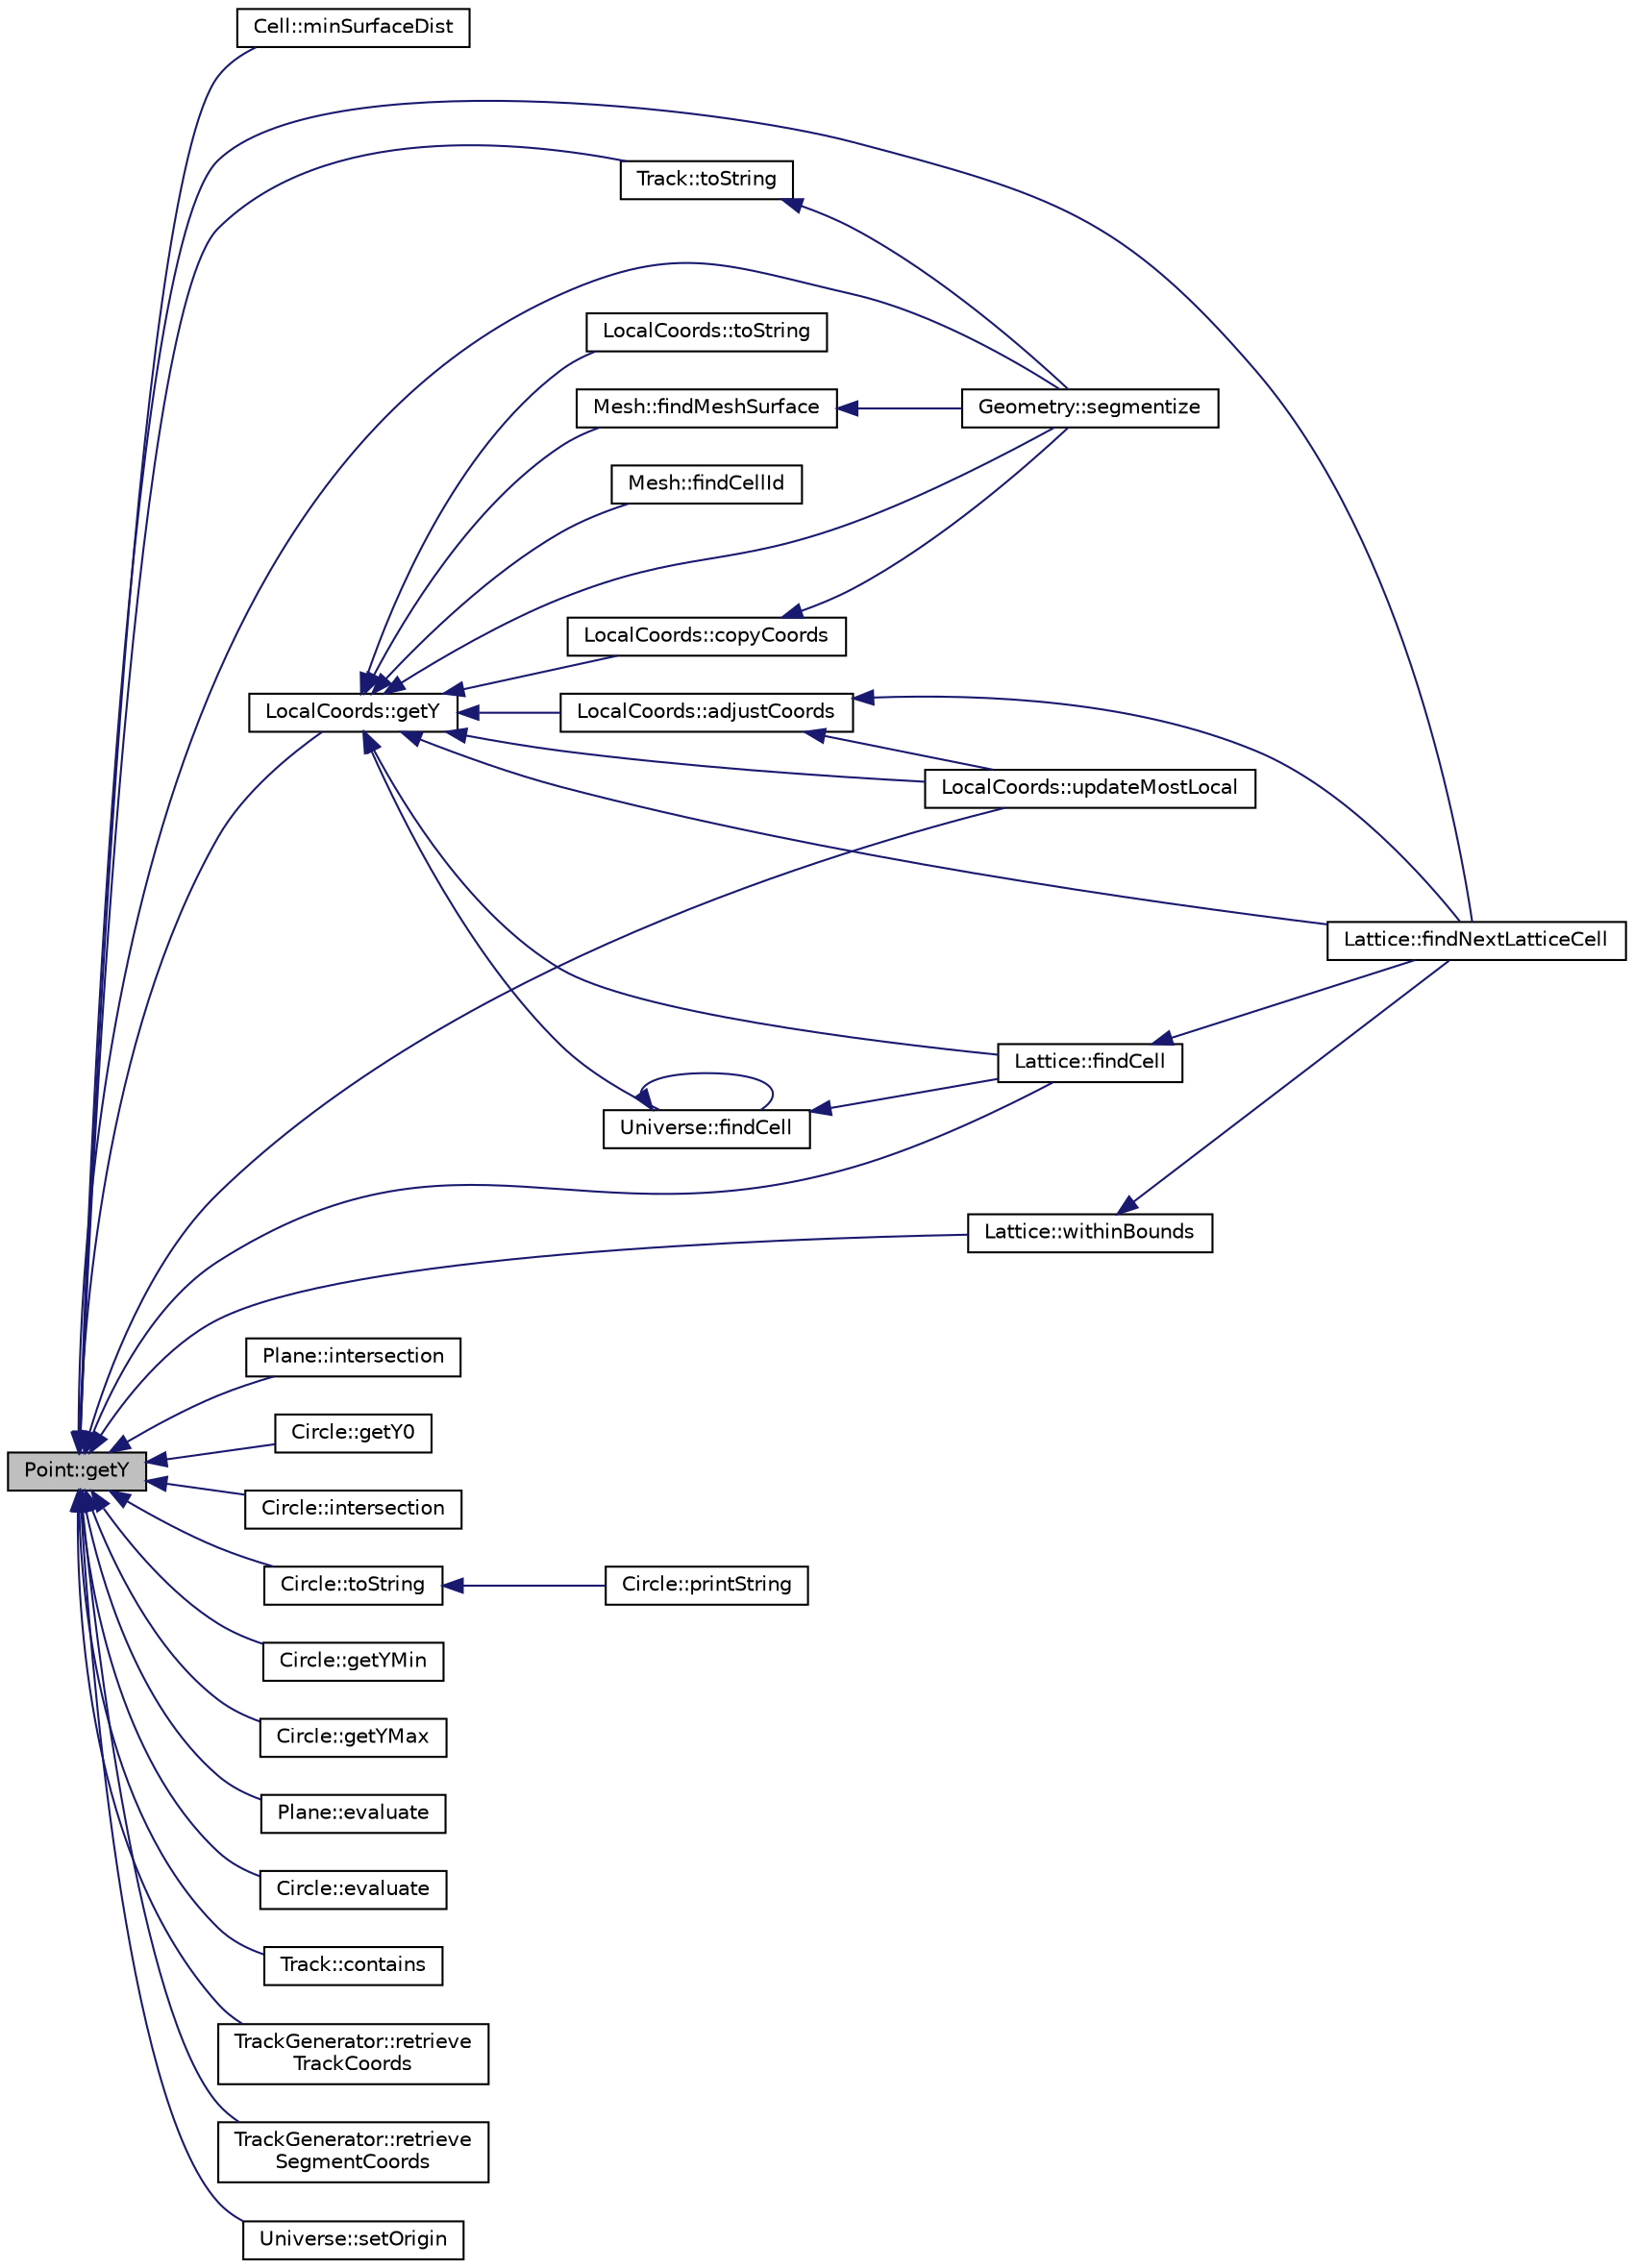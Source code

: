 digraph "Point::getY"
{
  edge [fontname="Helvetica",fontsize="10",labelfontname="Helvetica",labelfontsize="10"];
  node [fontname="Helvetica",fontsize="10",shape=record];
  rankdir="LR";
  Node1 [label="Point::getY",height=0.2,width=0.4,color="black", fillcolor="grey75", style="filled" fontcolor="black"];
  Node1 -> Node2 [dir="back",color="midnightblue",fontsize="10",style="solid",fontname="Helvetica"];
  Node2 [label="Cell::minSurfaceDist",height=0.2,width=0.4,color="black", fillcolor="white", style="filled",URL="$classCell.html#adf41aafa99278a759d8d6ae826c7330e",tooltip="Computes the minimum distance to a Surface from a Point with a given trajectory at a certain angle..."];
  Node1 -> Node3 [dir="back",color="midnightblue",fontsize="10",style="solid",fontname="Helvetica"];
  Node3 [label="Geometry::segmentize",height=0.2,width=0.4,color="black", fillcolor="white", style="filled",URL="$classGeometry.html#a21a092d997179d6bea6c66f592faa6de",tooltip="This method performs ray tracing to create Track segments within each flat source region in the Geome..."];
  Node1 -> Node4 [dir="back",color="midnightblue",fontsize="10",style="solid",fontname="Helvetica"];
  Node4 [label="LocalCoords::getY",height=0.2,width=0.4,color="black", fillcolor="white", style="filled",URL="$classLocalCoords.html#ac2ca0a99b00c2aa5784ff82fba2a3618",tooltip="Returns the y-coordinate for this LocalCoords location."];
  Node4 -> Node3 [dir="back",color="midnightblue",fontsize="10",style="solid",fontname="Helvetica"];
  Node4 -> Node5 [dir="back",color="midnightblue",fontsize="10",style="solid",fontname="Helvetica"];
  Node5 [label="LocalCoords::adjustCoords",height=0.2,width=0.4,color="black", fillcolor="white", style="filled",URL="$classLocalCoords.html#a9a554dc0de187957849d1577cba7a277",tooltip="Translate all of the x,y coordinates for each LocalCoords object in the linked list."];
  Node5 -> Node6 [dir="back",color="midnightblue",fontsize="10",style="solid",fontname="Helvetica"];
  Node6 [label="LocalCoords::updateMostLocal",height=0.2,width=0.4,color="black", fillcolor="white", style="filled",URL="$classLocalCoords.html#a371080a986073525f2e0572345e438c7",tooltip="Update the last element in the linked list (the one at the lowest level of nested Universes) to have ..."];
  Node5 -> Node7 [dir="back",color="midnightblue",fontsize="10",style="solid",fontname="Helvetica"];
  Node7 [label="Lattice::findNextLatticeCell",height=0.2,width=0.4,color="black", fillcolor="white", style="filled",URL="$classLattice.html#a74e06905bc0f096fa4fb1b97420b0825",tooltip="Finds the next Cell for a LocalCoords object along a trajectory defined by some angle (in radians fro..."];
  Node4 -> Node6 [dir="back",color="midnightblue",fontsize="10",style="solid",fontname="Helvetica"];
  Node4 -> Node8 [dir="back",color="midnightblue",fontsize="10",style="solid",fontname="Helvetica"];
  Node8 [label="LocalCoords::copyCoords",height=0.2,width=0.4,color="black", fillcolor="white", style="filled",URL="$classLocalCoords.html#a5a5ed42ca7ccf274f548134f9d56d9f8",tooltip="Copies a LocalCoords&#39; values to this one. details Given a pointer to a LocalCoords, it first prunes it and then creates a copy of the linked list of LocalCoords in the linked list below this one to give to the input LocalCoords."];
  Node8 -> Node3 [dir="back",color="midnightblue",fontsize="10",style="solid",fontname="Helvetica"];
  Node4 -> Node9 [dir="back",color="midnightblue",fontsize="10",style="solid",fontname="Helvetica"];
  Node9 [label="LocalCoords::toString",height=0.2,width=0.4,color="black", fillcolor="white", style="filled",URL="$classLocalCoords.html#a82104907b1705c31fbc12e61deb77cf5",tooltip="Converts this LocalCoords&#39;s attributes to a character array representation."];
  Node4 -> Node10 [dir="back",color="midnightblue",fontsize="10",style="solid",fontname="Helvetica"];
  Node10 [label="Mesh::findMeshSurface",height=0.2,width=0.4,color="black", fillcolor="white", style="filled",URL="$classMesh.html#ad3bde7577f1b12057769b68981a78f48",tooltip="Using an FSR ID and coordinate, find which surface a coordinate is on."];
  Node10 -> Node3 [dir="back",color="midnightblue",fontsize="10",style="solid",fontname="Helvetica"];
  Node4 -> Node11 [dir="back",color="midnightblue",fontsize="10",style="solid",fontname="Helvetica"];
  Node11 [label="Mesh::findCellId",height=0.2,width=0.4,color="black", fillcolor="white", style="filled",URL="$classMesh.html#aa4570b874a18a4356680a10c1529afd6",tooltip="Get the Mesh Cell ID given a LocalCoords object."];
  Node4 -> Node12 [dir="back",color="midnightblue",fontsize="10",style="solid",fontname="Helvetica"];
  Node12 [label="Universe::findCell",height=0.2,width=0.4,color="black", fillcolor="white", style="filled",URL="$classUniverse.html#a70bafb1689f44b64ed98e85df1595f03",tooltip="Finds the Cell for which a LocalCoords object resides."];
  Node12 -> Node12 [dir="back",color="midnightblue",fontsize="10",style="solid",fontname="Helvetica"];
  Node12 -> Node13 [dir="back",color="midnightblue",fontsize="10",style="solid",fontname="Helvetica"];
  Node13 [label="Lattice::findCell",height=0.2,width=0.4,color="black", fillcolor="white", style="filled",URL="$classLattice.html#a106bb34948883f3695bbffa5e44bce2b",tooltip="Finds the Cell within this Lattice that a LocalCoords is in."];
  Node13 -> Node7 [dir="back",color="midnightblue",fontsize="10",style="solid",fontname="Helvetica"];
  Node4 -> Node13 [dir="back",color="midnightblue",fontsize="10",style="solid",fontname="Helvetica"];
  Node4 -> Node7 [dir="back",color="midnightblue",fontsize="10",style="solid",fontname="Helvetica"];
  Node1 -> Node6 [dir="back",color="midnightblue",fontsize="10",style="solid",fontname="Helvetica"];
  Node1 -> Node14 [dir="back",color="midnightblue",fontsize="10",style="solid",fontname="Helvetica"];
  Node14 [label="Plane::intersection",height=0.2,width=0.4,color="black", fillcolor="white", style="filled",URL="$classPlane.html#a6e1b304a38f0c6d6f7dc985d548e0304",tooltip="Finds the intersection Point with this Plane from a given Point and trajectory defined by an angle..."];
  Node1 -> Node15 [dir="back",color="midnightblue",fontsize="10",style="solid",fontname="Helvetica"];
  Node15 [label="Circle::getY0",height=0.2,width=0.4,color="black", fillcolor="white", style="filled",URL="$classCircle.html#ad186209f266b47ad1136a736c8fa75fc",tooltip="Return the y-coordinate of the Circle&#39;s center Point."];
  Node1 -> Node16 [dir="back",color="midnightblue",fontsize="10",style="solid",fontname="Helvetica"];
  Node16 [label="Circle::intersection",height=0.2,width=0.4,color="black", fillcolor="white", style="filled",URL="$classCircle.html#a49e3967db73a8f068dbe6302a84370f6",tooltip="Finds the intersection Point with this circle from a given Point and trajectory defined by an angle (..."];
  Node1 -> Node17 [dir="back",color="midnightblue",fontsize="10",style="solid",fontname="Helvetica"];
  Node17 [label="Circle::toString",height=0.2,width=0.4,color="black", fillcolor="white", style="filled",URL="$classCircle.html#aea2207f792f532c1a92bfba37adcee5e",tooltip="Converts this Circle&#39;s attributes to a character array."];
  Node17 -> Node18 [dir="back",color="midnightblue",fontsize="10",style="solid",fontname="Helvetica"];
  Node18 [label="Circle::printString",height=0.2,width=0.4,color="black", fillcolor="white", style="filled",URL="$classCircle.html#a194de784b65de551eb4a05ff6bfd443b",tooltip="Prints a string representation of all of the Circle&#39;s attributes to the console."];
  Node1 -> Node19 [dir="back",color="midnightblue",fontsize="10",style="solid",fontname="Helvetica"];
  Node19 [label="Circle::getYMin",height=0.2,width=0.4,color="black", fillcolor="white", style="filled",URL="$classCircle.html#a15a934ccb615ddf1e3b87d80a65d14c8",tooltip="Returns the minimum y value on this Circle."];
  Node1 -> Node20 [dir="back",color="midnightblue",fontsize="10",style="solid",fontname="Helvetica"];
  Node20 [label="Circle::getYMax",height=0.2,width=0.4,color="black", fillcolor="white", style="filled",URL="$classCircle.html#ac468c428499a1e10ace7c16260060da9",tooltip="Returns ths maximum y value on this Circle."];
  Node1 -> Node21 [dir="back",color="midnightblue",fontsize="10",style="solid",fontname="Helvetica"];
  Node21 [label="Plane::evaluate",height=0.2,width=0.4,color="black", fillcolor="white", style="filled",URL="$classPlane.html#a18dcfc28a7d08e18983d3f906943bc82",tooltip="Evaluate a Point using the Plane&#39;s quadratic Surface equation."];
  Node1 -> Node22 [dir="back",color="midnightblue",fontsize="10",style="solid",fontname="Helvetica"];
  Node22 [label="Circle::evaluate",height=0.2,width=0.4,color="black", fillcolor="white", style="filled",URL="$classCircle.html#a18f49b1f94c29760cd62d10b7e908fa9",tooltip="Evaluate a Point using the Circle&#39;s quadratic Surface equation."];
  Node1 -> Node23 [dir="back",color="midnightblue",fontsize="10",style="solid",fontname="Helvetica"];
  Node23 [label="Track::contains",height=0.2,width=0.4,color="black", fillcolor="white", style="filled",URL="$classTrack.html#a99ae10a8b0b25640a9041f85a1acd663",tooltip="Checks whether a Point is contained along this Track."];
  Node1 -> Node24 [dir="back",color="midnightblue",fontsize="10",style="solid",fontname="Helvetica"];
  Node24 [label="Track::toString",height=0.2,width=0.4,color="black", fillcolor="white", style="filled",URL="$classTrack.html#abc465cc8bc4d568c7031667cb831825e",tooltip="Convert this Track&#39;s attributes to a character array."];
  Node24 -> Node3 [dir="back",color="midnightblue",fontsize="10",style="solid",fontname="Helvetica"];
  Node1 -> Node25 [dir="back",color="midnightblue",fontsize="10",style="solid",fontname="Helvetica"];
  Node25 [label="TrackGenerator::retrieve\lTrackCoords",height=0.2,width=0.4,color="black", fillcolor="white", style="filled",URL="$classTrackGenerator.html#a6b61a46a4dfd62aa13cab68e454ed935",tooltip="Fills an array with the x,y coordinates for each Track."];
  Node1 -> Node26 [dir="back",color="midnightblue",fontsize="10",style="solid",fontname="Helvetica"];
  Node26 [label="TrackGenerator::retrieve\lSegmentCoords",height=0.2,width=0.4,color="black", fillcolor="white", style="filled",URL="$classTrackGenerator.html#ad18b94b9307680cf9e7053d3c03e4504",tooltip="Fills an array with the x,y coordinates for each Track segment."];
  Node1 -> Node27 [dir="back",color="midnightblue",fontsize="10",style="solid",fontname="Helvetica"];
  Node27 [label="Universe::setOrigin",height=0.2,width=0.4,color="black", fillcolor="white", style="filled",URL="$classUniverse.html#a0f832001f75c9a3e9b57ba6834d202af",tooltip="Set the origin in global coordinates for this Universe."];
  Node1 -> Node28 [dir="back",color="midnightblue",fontsize="10",style="solid",fontname="Helvetica"];
  Node28 [label="Lattice::withinBounds",height=0.2,width=0.4,color="black", fillcolor="white", style="filled",URL="$classLattice.html#aaa38ae681b8814661033c99f6410fadd",tooltip="Checks if a Point is within the bounds of a Lattice."];
  Node28 -> Node7 [dir="back",color="midnightblue",fontsize="10",style="solid",fontname="Helvetica"];
  Node1 -> Node13 [dir="back",color="midnightblue",fontsize="10",style="solid",fontname="Helvetica"];
  Node1 -> Node7 [dir="back",color="midnightblue",fontsize="10",style="solid",fontname="Helvetica"];
}
